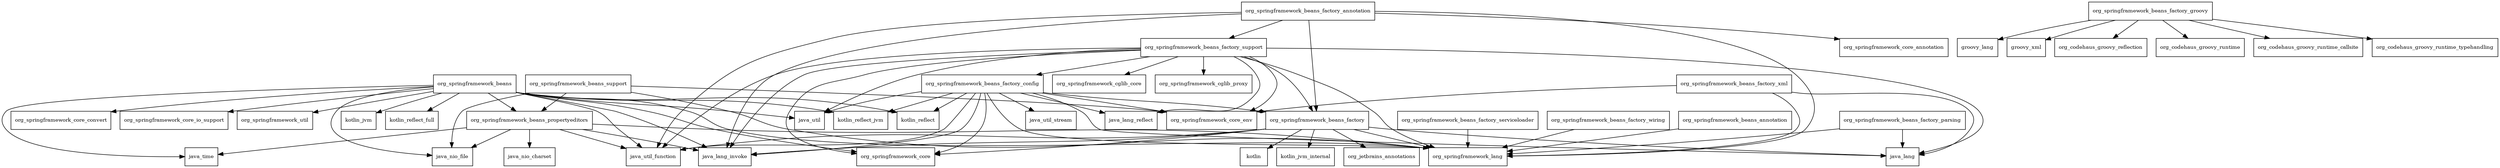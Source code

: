 digraph spring_beans_5_0_4_RELEASE_package_dependencies {
  node [shape = box, fontsize=10.0];
  org_springframework_beans -> java_lang_invoke;
  org_springframework_beans -> java_nio_file;
  org_springframework_beans -> java_time;
  org_springframework_beans -> java_util;
  org_springframework_beans -> java_util_function;
  org_springframework_beans -> kotlin_jvm;
  org_springframework_beans -> kotlin_reflect;
  org_springframework_beans -> kotlin_reflect_full;
  org_springframework_beans -> kotlin_reflect_jvm;
  org_springframework_beans -> org_springframework_beans_propertyeditors;
  org_springframework_beans -> org_springframework_core;
  org_springframework_beans -> org_springframework_core_convert;
  org_springframework_beans -> org_springframework_core_io_support;
  org_springframework_beans -> org_springframework_lang;
  org_springframework_beans -> org_springframework_util;
  org_springframework_beans_annotation -> org_springframework_lang;
  org_springframework_beans_factory -> java_lang;
  org_springframework_beans_factory -> java_lang_invoke;
  org_springframework_beans_factory -> java_util_function;
  org_springframework_beans_factory -> kotlin;
  org_springframework_beans_factory -> kotlin_jvm_internal;
  org_springframework_beans_factory -> org_jetbrains_annotations;
  org_springframework_beans_factory -> org_springframework_core;
  org_springframework_beans_factory -> org_springframework_lang;
  org_springframework_beans_factory_annotation -> java_lang_invoke;
  org_springframework_beans_factory_annotation -> java_util_function;
  org_springframework_beans_factory_annotation -> org_springframework_beans_factory;
  org_springframework_beans_factory_annotation -> org_springframework_beans_factory_support;
  org_springframework_beans_factory_annotation -> org_springframework_core_annotation;
  org_springframework_beans_factory_annotation -> org_springframework_lang;
  org_springframework_beans_factory_config -> java_lang;
  org_springframework_beans_factory_config -> java_lang_invoke;
  org_springframework_beans_factory_config -> java_lang_reflect;
  org_springframework_beans_factory_config -> java_util;
  org_springframework_beans_factory_config -> java_util_function;
  org_springframework_beans_factory_config -> java_util_stream;
  org_springframework_beans_factory_config -> kotlin_reflect;
  org_springframework_beans_factory_config -> kotlin_reflect_jvm;
  org_springframework_beans_factory_config -> org_springframework_beans_factory;
  org_springframework_beans_factory_config -> org_springframework_core;
  org_springframework_beans_factory_config -> org_springframework_core_env;
  org_springframework_beans_factory_config -> org_springframework_lang;
  org_springframework_beans_factory_groovy -> groovy_lang;
  org_springframework_beans_factory_groovy -> groovy_xml;
  org_springframework_beans_factory_groovy -> org_codehaus_groovy_reflection;
  org_springframework_beans_factory_groovy -> org_codehaus_groovy_runtime;
  org_springframework_beans_factory_groovy -> org_codehaus_groovy_runtime_callsite;
  org_springframework_beans_factory_groovy -> org_codehaus_groovy_runtime_typehandling;
  org_springframework_beans_factory_parsing -> java_lang;
  org_springframework_beans_factory_parsing -> org_springframework_lang;
  org_springframework_beans_factory_serviceloader -> org_springframework_lang;
  org_springframework_beans_factory_support -> java_lang;
  org_springframework_beans_factory_support -> java_lang_invoke;
  org_springframework_beans_factory_support -> java_lang_reflect;
  org_springframework_beans_factory_support -> java_util;
  org_springframework_beans_factory_support -> java_util_function;
  org_springframework_beans_factory_support -> org_springframework_beans_factory;
  org_springframework_beans_factory_support -> org_springframework_beans_factory_config;
  org_springframework_beans_factory_support -> org_springframework_cglib_core;
  org_springframework_beans_factory_support -> org_springframework_cglib_proxy;
  org_springframework_beans_factory_support -> org_springframework_core;
  org_springframework_beans_factory_support -> org_springframework_core_env;
  org_springframework_beans_factory_support -> org_springframework_lang;
  org_springframework_beans_factory_wiring -> org_springframework_lang;
  org_springframework_beans_factory_xml -> java_lang;
  org_springframework_beans_factory_xml -> org_springframework_core_env;
  org_springframework_beans_factory_xml -> org_springframework_lang;
  org_springframework_beans_propertyeditors -> java_lang_invoke;
  org_springframework_beans_propertyeditors -> java_nio_charset;
  org_springframework_beans_propertyeditors -> java_nio_file;
  org_springframework_beans_propertyeditors -> java_time;
  org_springframework_beans_propertyeditors -> java_util_function;
  org_springframework_beans_propertyeditors -> org_springframework_lang;
  org_springframework_beans_support -> java_nio_file;
  org_springframework_beans_support -> org_springframework_beans_propertyeditors;
  org_springframework_beans_support -> org_springframework_core_env;
  org_springframework_beans_support -> org_springframework_lang;
}
